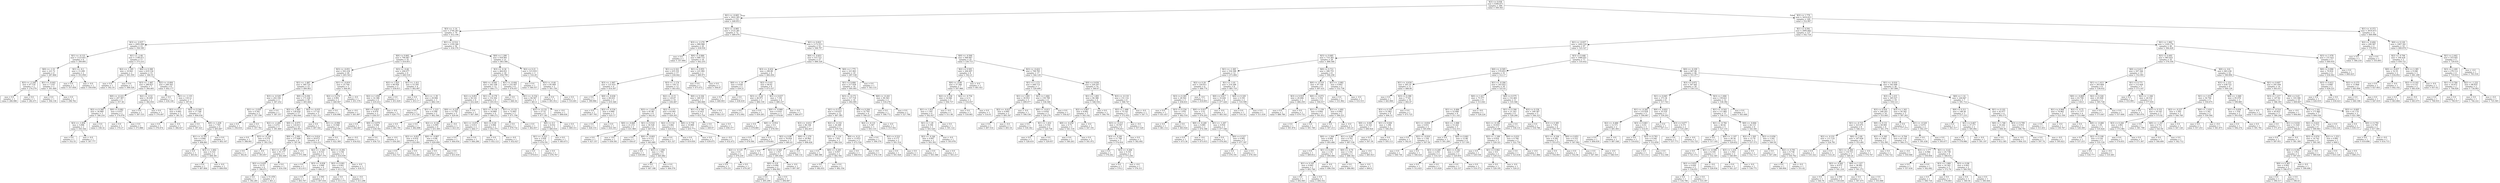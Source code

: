 digraph Tree {
node [shape=box] ;
0 [label="X[3] <= 0.038\nmse = 6380.671\nsamples = 300\nvalue = 500.563"] ;
1 [label="X[1] <= -0.065\nmse = 3922.305\nsamples = 151\nvalue = 448.853"] ;
0 -> 1 [labeldistance=2.5, labelangle=45, headlabel="True"] ;
2 [label="X[3] <= -1.14\nmse = 2744.383\nsamples = 79\nvalue = 412.194"] ;
1 -> 2 ;
3 [label="X[3] <= -2.037\nmse = 2002.098\nsamples = 23\nvalue = 358.189"] ;
2 -> 3 ;
4 [label="X[1] <= -0.133\nmse = 1123.651\nsamples = 6\nvalue = 309.895"] ;
3 -> 4 ;
5 [label="X[0] <= -1.53\nmse = 221.72\nsamples = 4\nvalue = 287.864"] ;
4 -> 5 ;
6 [label="X[3] <= -2.244\nmse = 67.116\nsamples = 2\nvalue = 274.279"] ;
5 -> 6 ;
7 [label="mse = 0.0\nsamples = 1\nvalue = 266.086"] ;
6 -> 7 ;
8 [label="mse = 0.0\nsamples = 1\nvalue = 282.471"] ;
6 -> 8 ;
9 [label="X[1] <= -0.642\nmse = 7.219\nsamples = 2\nvalue = 301.449"] ;
5 -> 9 ;
10 [label="mse = 0.0\nsamples = 1\nvalue = 304.136"] ;
9 -> 10 ;
11 [label="mse = 0.0\nsamples = 1\nvalue = 298.762"] ;
9 -> 11 ;
12 [label="X[1] <= -0.1\nmse = 15.209\nsamples = 2\nvalue = 353.958"] ;
4 -> 12 ;
13 [label="mse = 0.0\nsamples = 1\nvalue = 357.858"] ;
12 -> 13 ;
14 [label="mse = -0.0\nsamples = 1\nvalue = 350.058"] ;
12 -> 14 ;
15 [label="X[1] <= -2.49\nmse = 1198.471\nsamples = 17\nvalue = 375.233"] ;
3 -> 15 ;
16 [label="X[2] <= -1.395\nmse = 10.043\nsamples = 2\nvalue = 305.359"] ;
15 -> 16 ;
17 [label="mse = 0.0\nsamples = 1\nvalue = 302.19"] ;
16 -> 17 ;
18 [label="mse = 0.0\nsamples = 1\nvalue = 308.528"] ;
16 -> 18 ;
19 [label="X[0] <= 0.308\nmse = 619.134\nsamples = 15\nvalue = 384.55"] ;
15 -> 19 ;
20 [label="X[3] <= -1.487\nmse = 280.837\nsamples = 7\nvalue = 364.405"] ;
19 -> 20 ;
21 [label="X[0] <= -0.223\nmse = 207.307\nsamples = 5\nvalue = 357.36"] ;
20 -> 21 ;
22 [label="X[2] <= 0.368\nmse = 34.969\nsamples = 3\nvalue = 346.216"] ;
21 -> 22 ;
23 [label="X[3] <= -1.856\nmse = 5.696\nsamples = 2\nvalue = 350.164"] ;
22 -> 23 ;
24 [label="mse = 0.0\nsamples = 1\nvalue = 352.55"] ;
23 -> 24 ;
25 [label="mse = -0.0\nsamples = 1\nvalue = 347.777"] ;
23 -> 25 ;
26 [label="mse = 0.0\nsamples = 1\nvalue = 338.32"] ;
22 -> 26 ;
27 [label="X[0] <= 0.082\nmse = 0.037\nsamples = 2\nvalue = 374.078"] ;
21 -> 27 ;
28 [label="mse = 0.0\nsamples = 1\nvalue = 374.27"] ;
27 -> 28 ;
29 [label="mse = 0.0\nsamples = 1\nvalue = 373.886"] ;
27 -> 29 ;
30 [label="X[2] <= -0.52\nmse = 30.459\nsamples = 2\nvalue = 382.016"] ;
20 -> 30 ;
31 [label="mse = 0.0\nsamples = 1\nvalue = 387.535"] ;
30 -> 31 ;
32 [label="mse = 0.0\nsamples = 1\nvalue = 376.497"] ;
30 -> 32 ;
33 [label="X[2] <= -0.404\nmse = 249.343\nsamples = 8\nvalue = 402.177"] ;
19 -> 33 ;
34 [label="mse = 0.0\nsamples = 1\nvalue = 434.144"] ;
33 -> 34 ;
35 [label="X[1] <= -1.135\nmse = 118.12\nsamples = 7\nvalue = 397.61"] ;
33 -> 35 ;
36 [label="X[2] <= 0.17\nmse = 9.465\nsamples = 2\nvalue = 381.55"] ;
35 -> 36 ;
37 [label="mse = 0.0\nsamples = 1\nvalue = 378.474"] ;
36 -> 37 ;
38 [label="mse = -0.0\nsamples = 1\nvalue = 384.627"] ;
36 -> 38 ;
39 [label="X[2] <= 0.244\nmse = 17.146\nsamples = 5\nvalue = 404.034"] ;
35 -> 39 ;
40 [label="mse = 0.0\nsamples = 1\nvalue = 397.421"] ;
39 -> 40 ;
41 [label="X[0] <= 1.438\nmse = 7.765\nsamples = 4\nvalue = 405.687"] ;
39 -> 41 ;
42 [label="X[1] <= -0.783\nmse = 4.846\nsamples = 3\nvalue = 406.861"] ;
41 -> 42 ;
43 [label="mse = 0.0\nsamples = 1\nvalue = 403.82"] ;
42 -> 43 ;
44 [label="X[3] <= -1.602\nmse = 0.333\nsamples = 2\nvalue = 408.381"] ;
42 -> 44 ;
45 [label="mse = 0.0\nsamples = 1\nvalue = 407.804"] ;
44 -> 45 ;
46 [label="mse = -0.0\nsamples = 1\nvalue = 408.958"] ;
44 -> 46 ;
47 [label="mse = 0.0\nsamples = 1\nvalue = 402.167"] ;
41 -> 47 ;
48 [label="X[1] <= -0.514\nmse = 1359.346\nsamples = 56\nvalue = 434.376"] ;
2 -> 48 ;
49 [label="X[0] <= 0.665\nmse = 794.967\nsamples = 35\nvalue = 416.851"] ;
48 -> 49 ;
50 [label="X[3] <= -0.051\nmse = 502.234\nsamples = 26\nvalue = 405.543"] ;
49 -> 50 ;
51 [label="X[1] <= -1.887\nmse = 340.725\nsamples = 23\nvalue = 400.463"] ;
50 -> 51 ;
52 [label="X[3] <= -0.529\nmse = 202.336\nsamples = 3\nvalue = 367.252"] ;
51 -> 52 ;
53 [label="X[1] <= -2.039\nmse = 0.341\nsamples = 2\nvalue = 357.199"] ;
52 -> 53 ;
54 [label="mse = 0.0\nsamples = 1\nvalue = 356.616"] ;
53 -> 54 ;
55 [label="mse = 0.0\nsamples = 1\nvalue = 357.783"] ;
53 -> 55 ;
56 [label="mse = 0.0\nsamples = 1\nvalue = 387.357"] ;
52 -> 56 ;
57 [label="X[0] <= 0.256\nmse = 171.226\nsamples = 20\nvalue = 405.444"] ;
51 -> 57 ;
58 [label="X[2] <= -1.865\nmse = 128.454\nsamples = 17\nvalue = 402.644"] ;
57 -> 58 ;
59 [label="X[2] <= -2.269\nmse = 4.472\nsamples = 3\nvalue = 391.869"] ;
58 -> 59 ;
60 [label="mse = 0.0\nsamples = 1\nvalue = 388.941"] ;
59 -> 60 ;
61 [label="X[3] <= -0.338\nmse = 0.274\nsamples = 2\nvalue = 393.334"] ;
59 -> 61 ;
62 [label="mse = 0.0\nsamples = 1\nvalue = 392.81"] ;
61 -> 62 ;
63 [label="mse = -0.0\nsamples = 1\nvalue = 393.857"] ;
61 -> 63 ;
64 [label="X[0] <= -0.975\nmse = 124.813\nsamples = 14\nvalue = 404.953"] ;
58 -> 64 ;
65 [label="X[0] <= -1.091\nmse = 177.608\nsamples = 6\nvalue = 397.94"] ;
64 -> 65 ;
66 [label="X[1] <= -0.709\nmse = 91.177\nsamples = 5\nvalue = 402.449"] ;
65 -> 66 ;
67 [label="X[2] <= 0.429\nmse = 53.51\nsamples = 4\nvalue = 398.971"] ;
66 -> 67 ;
68 [label="mse = 0.0\nsamples = 1\nvalue = 392.285"] ;
67 -> 68 ;
69 [label="mse = 51.478\nsamples = 3\nvalue = 401.2"] ;
67 -> 69 ;
70 [label="mse = 0.0\nsamples = 1\nvalue = 416.358"] ;
66 -> 70 ;
71 [label="mse = -0.0\nsamples = 1\nvalue = 375.398"] ;
65 -> 71 ;
72 [label="X[2] <= 0.614\nmse = 20.672\nsamples = 8\nvalue = 410.212"] ;
64 -> 72 ;
73 [label="X[2] <= -1.343\nmse = 8.533\nsamples = 5\nvalue = 407.376"] ;
72 -> 73 ;
74 [label="mse = 0.0\nsamples = 1\nvalue = 412.013"] ;
73 -> 74 ;
75 [label="X[3] <= -0.838\nmse = 3.948\nsamples = 4\nvalue = 406.217"] ;
73 -> 75 ;
76 [label="mse = 0.0\nsamples = 1\nvalue = 403.767"] ;
75 -> 76 ;
77 [label="mse = 2.595\nsamples = 3\nvalue = 407.034"] ;
75 -> 77 ;
78 [label="X[3] <= -0.292\nmse = 5.156\nsamples = 3\nvalue = 414.939"] ;
72 -> 78 ;
79 [label="X[2] <= 0.901\nmse = 0.001\nsamples = 2\nvalue = 413.334"] ;
78 -> 79 ;
80 [label="mse = 0.0\nsamples = 1\nvalue = 413.372"] ;
79 -> 80 ;
81 [label="mse = -0.0\nsamples = 1\nvalue = 413.296"] ;
79 -> 81 ;
82 [label="mse = -0.0\nsamples = 1\nvalue = 418.15"] ;
78 -> 82 ;
83 [label="X[2] <= -0.035\nmse = 117.42\nsamples = 3\nvalue = 421.311"] ;
57 -> 83 ;
84 [label="mse = 0.0\nsamples = 1\nvalue = 407.542"] ;
83 -> 84 ;
85 [label="X[1] <= -0.996\nmse = 33.948\nsamples = 2\nvalue = 428.195"] ;
83 -> 85 ;
86 [label="mse = 0.0\nsamples = 1\nvalue = 422.369"] ;
85 -> 86 ;
87 [label="mse = -0.0\nsamples = 1\nvalue = 434.022"] ;
85 -> 87 ;
88 [label="X[1] <= -0.919\nmse = 25.704\nsamples = 3\nvalue = 444.49"] ;
50 -> 88 ;
89 [label="X[2] <= 0.274\nmse = 0.901\nsamples = 2\nvalue = 440.947"] ;
88 -> 89 ;
90 [label="mse = 0.0\nsamples = 1\nvalue = 439.998"] ;
89 -> 90 ;
91 [label="mse = -0.0\nsamples = 1\nvalue = 441.897"] ;
89 -> 91 ;
92 [label="mse = -0.0\nsamples = 1\nvalue = 451.576"] ;
88 -> 92 ;
93 [label="X[3] <= -0.44\nmse = 204.077\nsamples = 9\nvalue = 449.518"] ;
49 -> 93 ;
94 [label="X[2] <= 1.625\nmse = 66.956\nsamples = 5\nvalue = 438.815"] ;
93 -> 94 ;
95 [label="X[2] <= 1.058\nmse = 32.386\nsamples = 4\nvalue = 435.612"] ;
94 -> 95 ;
96 [label="X[0] <= 0.855\nmse = 8.479\nsamples = 3\nvalue = 438.557"] ;
95 -> 96 ;
97 [label="mse = 0.0\nsamples = 1\nvalue = 442.667"] ;
96 -> 97 ;
98 [label="X[0] <= 0.879\nmse = 0.048\nsamples = 2\nvalue = 436.502"] ;
96 -> 98 ;
99 [label="mse = 0.0\nsamples = 1\nvalue = 436.721"] ;
98 -> 99 ;
100 [label="mse = -0.0\nsamples = 1\nvalue = 436.283"] ;
98 -> 100 ;
101 [label="mse = -0.0\nsamples = 1\nvalue = 426.775"] ;
95 -> 101 ;
102 [label="mse = 0.0\nsamples = 1\nvalue = 451.629"] ;
94 -> 102 ;
103 [label="X[1] <= -1.411\nmse = 53.295\nsamples = 4\nvalue = 462.897"] ;
93 -> 103 ;
104 [label="mse = 0.0\nsamples = 1\nvalue = 453.17"] ;
103 -> 104 ;
105 [label="X[1] <= -1.39\nmse = 29.006\nsamples = 3\nvalue = 466.139"] ;
103 -> 105 ;
106 [label="mse = 0.0\nsamples = 1\nvalue = 473.729"] ;
105 -> 106 ;
107 [label="X[1] <= -1.223\nmse = 0.306\nsamples = 2\nvalue = 462.344"] ;
105 -> 107 ;
108 [label="mse = 0.0\nsamples = 1\nvalue = 461.791"] ;
107 -> 108 ;
109 [label="mse = 0.0\nsamples = 1\nvalue = 462.898"] ;
107 -> 109 ;
110 [label="X[0] <= 1.299\nmse = 934.991\nsamples = 21\nvalue = 463.584"] ;
48 -> 110 ;
111 [label="X[3] <= -0.34\nmse = 464.831\nsamples = 18\nvalue = 454.799"] ;
110 -> 111 ;
112 [label="X[0] <= -0.045\nmse = 242.108\nsamples = 12\nvalue = 444.171"] ;
111 -> 112 ;
113 [label="X[2] <= 0.853\nmse = 56.141\nsamples = 6\nvalue = 432.428"] ;
112 -> 113 ;
114 [label="X[0] <= -0.228\nmse = 13.792\nsamples = 5\nvalue = 429.44"] ;
113 -> 114 ;
115 [label="X[2] <= -0.342\nmse = 4.995\nsamples = 4\nvalue = 431.005"] ;
114 -> 115 ;
116 [label="X[2] <= -0.821\nmse = 0.014\nsamples = 2\nvalue = 432.601"] ;
115 -> 116 ;
117 [label="mse = 0.0\nsamples = 1\nvalue = 432.721"] ;
116 -> 117 ;
118 [label="mse = 0.0\nsamples = 1\nvalue = 432.481"] ;
116 -> 118 ;
119 [label="X[0] <= -0.807\nmse = 4.88\nsamples = 2\nvalue = 429.409"] ;
115 -> 119 ;
120 [label="mse = 0.0\nsamples = 1\nvalue = 427.199"] ;
119 -> 120 ;
121 [label="mse = 0.0\nsamples = 1\nvalue = 431.618"] ;
119 -> 121 ;
122 [label="mse = -0.0\nsamples = 1\nvalue = 423.18"] ;
114 -> 122 ;
123 [label="mse = 0.0\nsamples = 1\nvalue = 447.369"] ;
113 -> 123 ;
124 [label="X[1] <= -0.178\nmse = 152.302\nsamples = 6\nvalue = 455.913"] ;
112 -> 124 ;
125 [label="X[2] <= -0.134\nmse = 16.869\nsamples = 4\nvalue = 448.272"] ;
124 -> 125 ;
126 [label="X[1] <= -0.474\nmse = 0.013\nsamples = 2\nvalue = 444.17"] ;
125 -> 126 ;
127 [label="mse = 0.0\nsamples = 1\nvalue = 444.054"] ;
126 -> 127 ;
128 [label="mse = 0.0\nsamples = 1\nvalue = 444.286"] ;
126 -> 128 ;
129 [label="X[2] <= 0.26\nmse = 0.064\nsamples = 2\nvalue = 452.375"] ;
125 -> 129 ;
130 [label="mse = 0.0\nsamples = 1\nvalue = 452.123"] ;
129 -> 130 ;
131 [label="mse = -0.0\nsamples = 1\nvalue = 452.627"] ;
129 -> 131 ;
132 [label="X[1] <= -0.132\nmse = 72.893\nsamples = 2\nvalue = 471.194"] ;
124 -> 132 ;
133 [label="mse = 0.0\nsamples = 1\nvalue = 479.732"] ;
132 -> 133 ;
134 [label="mse = 0.0\nsamples = 1\nvalue = 462.657"] ;
132 -> 134 ;
135 [label="X[1] <= -0.444\nmse = 232.447\nsamples = 6\nvalue = 476.057"] ;
111 -> 135 ;
136 [label="mse = 0.0\nsamples = 1\nvalue = 448.34"] ;
135 -> 136 ;
137 [label="X[1] <= -0.154\nmse = 94.567\nsamples = 5\nvalue = 481.6"] ;
135 -> 137 ;
138 [label="X[3] <= -0.132\nmse = 27.52\nsamples = 4\nvalue = 477.341"] ;
137 -> 138 ;
139 [label="X[0] <= 0.5\nmse = 8.032\nsamples = 3\nvalue = 480.018"] ;
138 -> 139 ;
140 [label="X[1] <= -0.323\nmse = 2.028\nsamples = 2\nvalue = 478.191"] ;
139 -> 140 ;
141 [label="mse = 0.0\nsamples = 1\nvalue = 479.615"] ;
140 -> 141 ;
142 [label="mse = 0.0\nsamples = 1\nvalue = 476.767"] ;
140 -> 142 ;
143 [label="mse = 0.0\nsamples = 1\nvalue = 483.673"] ;
139 -> 143 ;
144 [label="mse = 0.0\nsamples = 1\nvalue = 469.311"] ;
138 -> 144 ;
145 [label="mse = -0.0\nsamples = 1\nvalue = 498.636"] ;
137 -> 145 ;
146 [label="X[2] <= 0.21\nmse = 515.019\nsamples = 3\nvalue = 516.29"] ;
110 -> 146 ;
147 [label="mse = 0.0\nsamples = 1\nvalue = 546.557"] ;
146 -> 147 ;
148 [label="X[3] <= -0.44\nmse = 85.469\nsamples = 2\nvalue = 501.156"] ;
146 -> 148 ;
149 [label="mse = 0.0\nsamples = 1\nvalue = 491.912"] ;
148 -> 149 ;
150 [label="mse = 0.0\nsamples = 1\nvalue = 510.401"] ;
148 -> 150 ;
151 [label="X[3] <= -0.985\nmse = 2122.381\nsamples = 72\nvalue = 489.076"] ;
1 -> 151 ;
152 [label="X[3] <= -2.276\nmse = 984.988\nsamples = 20\nvalue = 438.036"] ;
151 -> 152 ;
153 [label="mse = 0.0\nsamples = 1\nvalue = 357.864"] ;
152 -> 153 ;
154 [label="X[0] <= 0.966\nmse = 680.733\nsamples = 19\nvalue = 442.255"] ;
152 -> 154 ;
155 [label="X[1] <= 0.322\nmse = 435.331\nsamples = 17\nvalue = 436.642"] ;
154 -> 155 ;
156 [label="X[3] <= -1.807\nmse = 121.633\nsamples = 4\nvalue = 414.507"] ;
155 -> 156 ;
157 [label="mse = 0.0\nsamples = 1\nvalue = 399.984"] ;
156 -> 157 ;
158 [label="X[0] <= -0.636\nmse = 68.433\nsamples = 3\nvalue = 419.348"] ;
156 -> 158 ;
159 [label="mse = 0.0\nsamples = 1\nvalue = 407.705"] ;
158 -> 159 ;
160 [label="X[2] <= -0.534\nmse = 0.969\nsamples = 2\nvalue = 425.17"] ;
158 -> 160 ;
161 [label="mse = 0.0\nsamples = 1\nvalue = 426.155"] ;
160 -> 161 ;
162 [label="mse = 0.0\nsamples = 1\nvalue = 424.185"] ;
160 -> 162 ;
163 [label="X[3] <= -1.174\nmse = 334.72\nsamples = 13\nvalue = 443.452"] ;
155 -> 163 ;
164 [label="X[2] <= -0.15\nmse = 120.07\nsamples = 10\nvalue = 436.487"] ;
163 -> 164 ;
165 [label="X[3] <= -1.632\nmse = 81.86\nsamples = 6\nvalue = 442.01"] ;
164 -> 165 ;
166 [label="X[0] <= -0.849\nmse = 21.272\nsamples = 2\nvalue = 431.969"] ;
165 -> 166 ;
167 [label="mse = 0.0\nsamples = 1\nvalue = 427.357"] ;
166 -> 167 ;
168 [label="mse = -0.0\nsamples = 1\nvalue = 436.581"] ;
166 -> 168 ;
169 [label="X[1] <= 0.514\nmse = 36.528\nsamples = 4\nvalue = 447.031"] ;
165 -> 169 ;
170 [label="mse = 0.0\nsamples = 1\nvalue = 456.47"] ;
169 -> 170 ;
171 [label="X[0] <= -0.603\nmse = 9.112\nsamples = 3\nvalue = 443.885"] ;
169 -> 171 ;
172 [label="mse = 0.0\nsamples = 1\nvalue = 439.891"] ;
171 -> 172 ;
173 [label="X[3] <= -1.456\nmse = 1.705\nsamples = 2\nvalue = 445.882"] ;
171 -> 173 ;
174 [label="mse = 0.0\nsamples = 1\nvalue = 447.188"] ;
173 -> 174 ;
175 [label="mse = 0.0\nsamples = 1\nvalue = 444.576"] ;
173 -> 175 ;
176 [label="X[2] <= 0.51\nmse = 63.001\nsamples = 4\nvalue = 428.203"] ;
164 -> 176 ;
177 [label="X[2] <= 0.132\nmse = 0.482\nsamples = 2\nvalue = 420.633"] ;
176 -> 177 ;
178 [label="mse = 0.0\nsamples = 1\nvalue = 421.327"] ;
177 -> 178 ;
179 [label="mse = 0.0\nsamples = 1\nvalue = 419.939"] ;
177 -> 179 ;
180 [label="X[0] <= 0.736\nmse = 10.899\nsamples = 2\nvalue = 435.773"] ;
176 -> 180 ;
181 [label="mse = 0.0\nsamples = 1\nvalue = 439.075"] ;
180 -> 181 ;
182 [label="mse = -0.0\nsamples = 1\nvalue = 432.472"] ;
180 -> 182 ;
183 [label="X[0] <= 0.104\nmse = 349.551\nsamples = 3\nvalue = 466.668"] ;
163 -> 183 ;
184 [label="X[1] <= 0.744\nmse = 21.653\nsamples = 2\nvalue = 453.724"] ;
183 -> 184 ;
185 [label="mse = 0.0\nsamples = 1\nvalue = 449.07"] ;
184 -> 185 ;
186 [label="mse = 0.0\nsamples = 1\nvalue = 458.377"] ;
184 -> 186 ;
187 [label="mse = 0.0\nsamples = 1\nvalue = 492.557"] ;
183 -> 187 ;
188 [label="X[1] <= 0.955\nmse = 221.992\nsamples = 2\nvalue = 489.971"] ;
154 -> 188 ;
189 [label="mse = 0.0\nsamples = 1\nvalue = 475.072"] ;
188 -> 189 ;
190 [label="mse = 0.0\nsamples = 1\nvalue = 504.87"] ;
188 -> 190 ;
191 [label="X[1] <= 0.822\nmse = 1172.513\nsamples = 52\nvalue = 508.707"] ;
151 -> 191 ;
192 [label="X[0] <= -0.853\nmse = 515.723\nsamples = 27\nvalue = 488.328"] ;
191 -> 192 ;
193 [label="X[3] <= -0.432\nmse = 296.06\nsamples = 8\nvalue = 466.456"] ;
192 -> 193 ;
194 [label="X[0] <= -1.16\nmse = 0.628\nsamples = 2\nvalue = 439.21"] ;
193 -> 194 ;
195 [label="mse = 0.0\nsamples = 1\nvalue = 440.003"] ;
194 -> 195 ;
196 [label="mse = 0.0\nsamples = 1\nvalue = 438.418"] ;
194 -> 196 ;
197 [label="X[2] <= 0.43\nmse = 64.62\nsamples = 6\nvalue = 475.537"] ;
193 -> 197 ;
198 [label="X[3] <= -0.24\nmse = 46.971\nsamples = 2\nvalue = 466.139"] ;
197 -> 198 ;
199 [label="mse = 0.0\nsamples = 1\nvalue = 472.992"] ;
198 -> 199 ;
200 [label="mse = 0.0\nsamples = 1\nvalue = 459.285"] ;
198 -> 200 ;
201 [label="X[1] <= 0.637\nmse = 7.191\nsamples = 4\nvalue = 480.237"] ;
197 -> 201 ;
202 [label="X[0] <= -0.968\nmse = 0.019\nsamples = 3\nvalue = 478.69"] ;
201 -> 202 ;
203 [label="mse = 0.0\nsamples = 1\nvalue = 478.885"] ;
202 -> 203 ;
204 [label="X[0] <= -0.914\nmse = 0.0\nsamples = 2\nvalue = 478.593"] ;
202 -> 204 ;
205 [label="mse = 0.0\nsamples = 1\nvalue = 478.584"] ;
204 -> 205 ;
206 [label="mse = 0.0\nsamples = 1\nvalue = 478.601"] ;
204 -> 206 ;
207 [label="mse = -0.0\nsamples = 1\nvalue = 484.877"] ;
201 -> 207 ;
208 [label="X[0] <= 1.775\nmse = 321.963\nsamples = 19\nvalue = 497.538"] ;
192 -> 208 ;
209 [label="X[1] <= 0.684\nmse = 217.939\nsamples = 18\nvalue = 495.005"] ;
208 -> 209 ;
210 [label="X[3] <= -0.172\nmse = 157.718\nsamples = 16\nvalue = 492.095"] ;
209 -> 210 ;
211 [label="X[1] <= 0.313\nmse = 110.637\nsamples = 12\nvalue = 487.385"] ;
210 -> 211 ;
212 [label="X[3] <= -0.612\nmse = 86.194\nsamples = 7\nvalue = 492.857"] ;
211 -> 212 ;
213 [label="X[2] <= 0.99\nmse = 76.654\nsamples = 3\nvalue = 485.43"] ;
212 -> 213 ;
214 [label="X[2] <= -0.125\nmse = 0.0\nsamples = 2\nvalue = 479.239"] ;
213 -> 214 ;
215 [label="mse = 0.0\nsamples = 1\nvalue = 479.231"] ;
214 -> 215 ;
216 [label="mse = 0.0\nsamples = 1\nvalue = 479.247"] ;
214 -> 216 ;
217 [label="mse = -0.0\nsamples = 1\nvalue = 497.812"] ;
213 -> 217 ;
218 [label="X[0] <= 1.279\nmse = 20.962\nsamples = 4\nvalue = 498.426"] ;
212 -> 218 ;
219 [label="X[3] <= -0.502\nmse = 1.557\nsamples = 3\nvalue = 495.858"] ;
218 -> 219 ;
220 [label="X[0] <= 0.8\nmse = 0.094\nsamples = 2\nvalue = 494.993"] ;
219 -> 220 ;
221 [label="mse = 0.0\nsamples = 1\nvalue = 495.299"] ;
220 -> 221 ;
222 [label="mse = 0.0\nsamples = 1\nvalue = 494.687"] ;
220 -> 222 ;
223 [label="mse = -0.0\nsamples = 1\nvalue = 497.587"] ;
219 -> 223 ;
224 [label="mse = -0.0\nsamples = 1\nvalue = 506.132"] ;
218 -> 224 ;
225 [label="X[2] <= -0.332\nmse = 44.268\nsamples = 5\nvalue = 479.725"] ;
211 -> 225 ;
226 [label="X[2] <= -1.116\nmse = 7.501\nsamples = 3\nvalue = 484.524"] ;
225 -> 226 ;
227 [label="mse = 0.0\nsamples = 1\nvalue = 488.388"] ;
226 -> 227 ;
228 [label="X[0] <= -0.293\nmse = 0.057\nsamples = 2\nvalue = 482.592"] ;
226 -> 228 ;
229 [label="mse = 0.0\nsamples = 1\nvalue = 482.831"] ;
228 -> 229 ;
230 [label="mse = 0.0\nsamples = 1\nvalue = 482.354"] ;
228 -> 230 ;
231 [label="X[0] <= -0.21\nmse = 13.053\nsamples = 2\nvalue = 472.526"] ;
225 -> 231 ;
232 [label="mse = 0.0\nsamples = 1\nvalue = 468.914"] ;
231 -> 232 ;
233 [label="mse = -0.0\nsamples = 1\nvalue = 476.139"] ;
231 -> 233 ;
234 [label="X[0] <= 0.204\nmse = 32.705\nsamples = 4\nvalue = 506.227"] ;
210 -> 234 ;
235 [label="X[2] <= -0.131\nmse = 5.367\nsamples = 3\nvalue = 503.135"] ;
234 -> 235 ;
236 [label="mse = 0.0\nsamples = 1\nvalue = 506.376"] ;
235 -> 236 ;
237 [label="X[2] <= 0.522\nmse = 0.171\nsamples = 2\nvalue = 501.514"] ;
235 -> 237 ;
238 [label="mse = 0.0\nsamples = 1\nvalue = 501.928"] ;
237 -> 238 ;
239 [label="mse = 0.0\nsamples = 1\nvalue = 501.1"] ;
237 -> 239 ;
240 [label="mse = -0.0\nsamples = 1\nvalue = 515.502"] ;
234 -> 240 ;
241 [label="X[0] <= -0.243\nmse = 90.363\nsamples = 2\nvalue = 518.278"] ;
209 -> 241 ;
242 [label="mse = 0.0\nsamples = 1\nvalue = 508.772"] ;
241 -> 242 ;
243 [label="mse = 0.0\nsamples = 1\nvalue = 527.784"] ;
241 -> 243 ;
244 [label="mse = 0.0\nsamples = 1\nvalue = 543.133"] ;
208 -> 244 ;
245 [label="X[0] <= -0.569\nmse = 948.967\nsamples = 25\nvalue = 530.715"] ;
191 -> 245 ;
246 [label="X[2] <= 0.505\nmse = 264.497\nsamples = 8\nvalue = 502.21"] ;
245 -> 246 ;
247 [label="X[0] <= -0.68\nmse = 37.266\nsamples = 7\nvalue = 507.966"] ;
246 -> 247 ;
248 [label="X[2] <= 0.334\nmse = 14.046\nsamples = 5\nvalue = 504.737"] ;
247 -> 248 ;
249 [label="X[1] <= 1.831\nmse = 1.165\nsamples = 4\nvalue = 502.927"] ;
248 -> 249 ;
250 [label="X[1] <= 1.28\nmse = 0.106\nsamples = 3\nvalue = 503.528"] ;
249 -> 250 ;
251 [label="X[2] <= -0.344\nmse = 0.007\nsamples = 2\nvalue = 503.303"] ;
250 -> 251 ;
252 [label="mse = 0.0\nsamples = 1\nvalue = 503.388"] ;
251 -> 252 ;
253 [label="mse = 0.0\nsamples = 1\nvalue = 503.217"] ;
251 -> 253 ;
254 [label="mse = -0.0\nsamples = 1\nvalue = 503.978"] ;
250 -> 254 ;
255 [label="mse = 0.0\nsamples = 1\nvalue = 501.122"] ;
249 -> 255 ;
256 [label="mse = -0.0\nsamples = 1\nvalue = 511.98"] ;
248 -> 256 ;
257 [label="X[2] <= -0.754\nmse = 4.11\nsamples = 2\nvalue = 516.037"] ;
247 -> 257 ;
258 [label="mse = 0.0\nsamples = 1\nvalue = 518.065"] ;
257 -> 258 ;
259 [label="mse = 0.0\nsamples = 1\nvalue = 514.01"] ;
257 -> 259 ;
260 [label="mse = -0.0\nsamples = 1\nvalue = 461.921"] ;
246 -> 260 ;
261 [label="X[3] <= -0.422\nmse = 708.763\nsamples = 17\nvalue = 544.129"] ;
245 -> 261 ;
262 [label="X[1] <= 1.173\nmse = 448.772\nsamples = 7\nvalue = 520.499"] ;
261 -> 262 ;
263 [label="X[1] <= 1.091\nmse = 30.953\nsamples = 3\nvalue = 499.077"] ;
262 -> 263 ;
264 [label="X[2] <= -0.615\nmse = 4.695\nsamples = 2\nvalue = 495.347"] ;
263 -> 264 ;
265 [label="mse = 0.0\nsamples = 1\nvalue = 497.514"] ;
264 -> 265 ;
266 [label="mse = -0.0\nsamples = 1\nvalue = 493.18"] ;
264 -> 266 ;
267 [label="mse = -0.0\nsamples = 1\nvalue = 506.536"] ;
263 -> 267 ;
268 [label="X[1] <= 1.664\nmse = 159.789\nsamples = 4\nvalue = 536.566"] ;
262 -> 268 ;
269 [label="X[0] <= -0.013\nmse = 0.654\nsamples = 3\nvalue = 529.279"] ;
268 -> 269 ;
270 [label="mse = 0.0\nsamples = 1\nvalue = 530.362"] ;
269 -> 270 ;
271 [label="X[1] <= 1.432\nmse = 0.102\nsamples = 2\nvalue = 528.738"] ;
269 -> 271 ;
272 [label="mse = 0.0\nsamples = 1\nvalue = 528.419"] ;
271 -> 272 ;
273 [label="mse = 0.0\nsamples = 1\nvalue = 529.057"] ;
271 -> 273 ;
274 [label="mse = 0.0\nsamples = 1\nvalue = 558.427"] ;
268 -> 274 ;
275 [label="X[0] <= 0.639\nmse = 226.297\nsamples = 10\nvalue = 560.67"] ;
261 -> 275 ;
276 [label="X[1] <= 1.493\nmse = 94.388\nsamples = 4\nvalue = 548.554"] ;
275 -> 276 ;
277 [label="X[2] <= 0.807\nmse = 8.682\nsamples = 3\nvalue = 543.142"] ;
276 -> 277 ;
278 [label="X[0] <= -0.256\nmse = 0.73\nsamples = 2\nvalue = 541.118"] ;
277 -> 278 ;
279 [label="mse = 0.0\nsamples = 1\nvalue = 540.263"] ;
278 -> 279 ;
280 [label="mse = 0.0\nsamples = 1\nvalue = 541.972"] ;
278 -> 280 ;
281 [label="mse = -0.0\nsamples = 1\nvalue = 547.191"] ;
277 -> 281 ;
282 [label="mse = 0.0\nsamples = 1\nvalue = 564.791"] ;
276 -> 282 ;
283 [label="X[3] <= -0.119\nmse = 151.132\nsamples = 6\nvalue = 568.747"] ;
275 -> 283 ;
284 [label="X[2] <= 1.488\nmse = 75.141\nsamples = 5\nvalue = 572.955"] ;
283 -> 284 ;
285 [label="X[3] <= -0.215\nmse = 19.567\nsamples = 4\nvalue = 576.811"] ;
284 -> 285 ;
286 [label="X[3] <= -0.281\nmse = 11.748\nsamples = 3\nvalue = 574.918"] ;
285 -> 286 ;
287 [label="mse = 0.0\nsamples = 1\nvalue = 578.242"] ;
286 -> 287 ;
288 [label="X[3] <= -0.264\nmse = 9.335\nsamples = 2\nvalue = 573.256"] ;
286 -> 288 ;
289 [label="mse = 0.0\nsamples = 1\nvalue = 570.2"] ;
288 -> 289 ;
290 [label="mse = -0.0\nsamples = 1\nvalue = 576.311"] ;
288 -> 290 ;
291 [label="mse = 0.0\nsamples = 1\nvalue = 582.492"] ;
285 -> 291 ;
292 [label="mse = -0.0\nsamples = 1\nvalue = 557.529"] ;
284 -> 292 ;
293 [label="mse = -0.0\nsamples = 1\nvalue = 547.71"] ;
283 -> 293 ;
294 [label="X[3] <= 1.779\nmse = 3416.015\nsamples = 149\nvalue = 552.967"] ;
0 -> 294 [labeldistance=2.5, labelangle=-45, headlabel="False"] ;
295 [label="X[1] <= 0.591\nmse = 2095.682\nsamples = 137\nvalue = 542.724"] ;
294 -> 295 ;
296 [label="X[1] <= -0.937\nmse = 1402.518\nsamples = 97\nvalue = 525.527"] ;
295 -> 296 ;
297 [label="X[3] <= 0.685\nmse = 714.383\nsamples = 20\nvalue = 486.546"] ;
296 -> 297 ;
298 [label="X[1] <= -1.365\nmse = 554.398\nsamples = 12\nvalue = 473.404"] ;
297 -> 298 ;
299 [label="X[2] <= 0.29\nmse = 324.811\nsamples = 4\nvalue = 448.774"] ;
298 -> 299 ;
300 [label="X[3] <= 0.305\nmse = 28.502\nsamples = 3\nvalue = 458.831"] ;
299 -> 300 ;
301 [label="mse = 0.0\nsamples = 1\nvalue = 451.457"] ;
300 -> 301 ;
302 [label="X[3] <= 0.334\nmse = 1.976\nsamples = 2\nvalue = 462.518"] ;
300 -> 302 ;
303 [label="mse = 0.0\nsamples = 1\nvalue = 461.112"] ;
302 -> 303 ;
304 [label="mse = 0.0\nsamples = 1\nvalue = 463.924"] ;
302 -> 304 ;
305 [label="mse = -0.0\nsamples = 1\nvalue = 418.603"] ;
299 -> 305 ;
306 [label="X[1] <= -1.01\nmse = 214.206\nsamples = 8\nvalue = 485.719"] ;
298 -> 306 ;
307 [label="X[0] <= 0.617\nmse = 10.426\nsamples = 6\nvalue = 477.426"] ;
306 -> 307 ;
308 [label="X[0] <= 0.017\nmse = 3.53\nsamples = 5\nvalue = 476.203"] ;
307 -> 308 ;
309 [label="X[0] <= -0.249\nmse = 0.685\nsamples = 2\nvalue = 474.188"] ;
308 -> 309 ;
310 [label="mse = 0.0\nsamples = 1\nvalue = 473.36"] ;
309 -> 310 ;
311 [label="mse = -0.0\nsamples = 1\nvalue = 475.015"] ;
309 -> 311 ;
312 [label="X[1] <= -1.267\nmse = 0.918\nsamples = 3\nvalue = 477.546"] ;
308 -> 312 ;
313 [label="mse = 0.0\nsamples = 1\nvalue = 478.262"] ;
312 -> 313 ;
314 [label="X[0] <= 0.527\nmse = 0.992\nsamples = 2\nvalue = 477.187"] ;
312 -> 314 ;
315 [label="mse = 0.0\nsamples = 1\nvalue = 476.191"] ;
314 -> 315 ;
316 [label="mse = 0.0\nsamples = 1\nvalue = 478.183"] ;
314 -> 316 ;
317 [label="mse = -0.0\nsamples = 1\nvalue = 483.543"] ;
307 -> 317 ;
318 [label="X[0] <= 0.329\nmse = 0.193\nsamples = 2\nvalue = 510.599"] ;
306 -> 318 ;
319 [label="mse = 0.0\nsamples = 1\nvalue = 510.16"] ;
318 -> 319 ;
320 [label="mse = 0.0\nsamples = 1\nvalue = 511.039"] ;
318 -> 320 ;
321 [label="X[0] <= 0.712\nmse = 306.753\nsamples = 8\nvalue = 506.258"] ;
297 -> 321 ;
322 [label="X[0] <= -0.519\nmse = 97.148\nsamples = 6\nvalue = 497.431"] ;
321 -> 322 ;
323 [label="X[3] <= 0.919\nmse = 20.494\nsamples = 2\nvalue = 484.259"] ;
322 -> 323 ;
324 [label="mse = 0.0\nsamples = 1\nvalue = 488.786"] ;
323 -> 324 ;
325 [label="mse = 0.0\nsamples = 1\nvalue = 479.732"] ;
323 -> 325 ;
326 [label="X[0] <= -0.072\nmse = 5.354\nsamples = 4\nvalue = 504.017"] ;
322 -> 326 ;
327 [label="X[1] <= -1.159\nmse = 0.004\nsamples = 2\nvalue = 501.812"] ;
326 -> 327 ;
328 [label="mse = 0.0\nsamples = 1\nvalue = 501.874"] ;
327 -> 328 ;
329 [label="mse = 0.0\nsamples = 1\nvalue = 501.749"] ;
327 -> 329 ;
330 [label="X[1] <= -1.692\nmse = 0.983\nsamples = 2\nvalue = 506.221"] ;
326 -> 330 ;
331 [label="mse = 0.0\nsamples = 1\nvalue = 507.213"] ;
330 -> 331 ;
332 [label="mse = -0.0\nsamples = 1\nvalue = 505.23"] ;
330 -> 332 ;
333 [label="X[1] <= -2.082\nmse = 0.603\nsamples = 2\nvalue = 532.738"] ;
321 -> 333 ;
334 [label="mse = 0.0\nsamples = 1\nvalue = 531.962"] ;
333 -> 334 ;
335 [label="mse = -0.0\nsamples = 1\nvalue = 533.515"] ;
333 -> 335 ;
336 [label="X[3] <= 0.446\nmse = 1084.051\nsamples = 77\nvalue = 535.652"] ;
296 -> 336 ;
337 [label="X[0] <= -0.505\nmse = 570.853\nsamples = 31\nvalue = 512.17"] ;
336 -> 337 ;
338 [label="X[1] <= -0.634\nmse = 265.19\nsamples = 11\nvalue = 488.06"] ;
337 -> 338 ;
339 [label="mse = 0.0\nsamples = 1\nvalue = 443.966"] ;
338 -> 339 ;
340 [label="X[3] <= 0.396\nmse = 77.83\nsamples = 10\nvalue = 492.47"] ;
338 -> 340 ;
341 [label="X[3] <= 0.339\nmse = 51.862\nsamples = 9\nvalue = 494.33"] ;
340 -> 341 ;
342 [label="X[0] <= -0.847\nmse = 14.103\nsamples = 7\nvalue = 490.924"] ;
341 -> 342 ;
343 [label="X[0] <= -1.564\nmse = 6.084\nsamples = 4\nvalue = 493.466"] ;
342 -> 343 ;
344 [label="mse = 0.0\nsamples = 1\nvalue = 489.812"] ;
343 -> 344 ;
345 [label="X[1] <= 0.295\nmse = 2.18\nsamples = 3\nvalue = 494.684"] ;
343 -> 345 ;
346 [label="X[1] <= 0.165\nmse = 0.645\nsamples = 2\nvalue = 493.748"] ;
345 -> 346 ;
347 [label="mse = 0.0\nsamples = 1\nvalue = 492.945"] ;
346 -> 347 ;
348 [label="mse = 0.0\nsamples = 1\nvalue = 494.552"] ;
346 -> 348 ;
349 [label="mse = -0.0\nsamples = 1\nvalue = 496.554"] ;
345 -> 349 ;
350 [label="X[1] <= 0.04\nmse = 4.701\nsamples = 3\nvalue = 487.536"] ;
342 -> 350 ;
351 [label="X[0] <= -0.76\nmse = 5.101\nsamples = 2\nvalue = 488.342"] ;
350 -> 351 ;
352 [label="mse = 0.0\nsamples = 1\nvalue = 486.083"] ;
351 -> 352 ;
353 [label="mse = -0.0\nsamples = 1\nvalue = 490.6"] ;
351 -> 353 ;
354 [label="mse = -0.0\nsamples = 1\nvalue = 485.923"] ;
350 -> 354 ;
355 [label="X[1] <= 0.026\nmse = 1.296\nsamples = 2\nvalue = 506.252"] ;
341 -> 355 ;
356 [label="mse = 0.0\nsamples = 1\nvalue = 507.39"] ;
355 -> 356 ;
357 [label="mse = 0.0\nsamples = 1\nvalue = 505.113"] ;
355 -> 357 ;
358 [label="mse = 0.0\nsamples = 1\nvalue = 475.725"] ;
340 -> 358 ;
359 [label="X[1] <= -0.294\nmse = 243.452\nsamples = 20\nvalue = 525.43"] ;
337 -> 359 ;
360 [label="X[0] <= 1.417\nmse = 75.577\nsamples = 9\nvalue = 513.041"] ;
359 -> 360 ;
361 [label="X[1] <= -0.484\nmse = 52.606\nsamples = 8\nvalue = 511.143"] ;
360 -> 361 ;
362 [label="X[1] <= -0.834\nmse = 6.831\nsamples = 3\nvalue = 505.856"] ;
361 -> 362 ;
363 [label="mse = 0.0\nsamples = 1\nvalue = 502.41"] ;
362 -> 363 ;
364 [label="X[2] <= -0.018\nmse = 1.336\nsamples = 2\nvalue = 507.58"] ;
362 -> 364 ;
365 [label="mse = 0.0\nsamples = 1\nvalue = 508.736"] ;
364 -> 365 ;
366 [label="mse = 0.0\nsamples = 1\nvalue = 506.424"] ;
364 -> 366 ;
367 [label="X[2] <= -1.068\nmse = 53.243\nsamples = 5\nvalue = 514.315"] ;
361 -> 367 ;
368 [label="mse = 0.0\nsamples = 1\nvalue = 501.209"] ;
367 -> 368 ;
369 [label="X[0] <= 0.661\nmse = 12.88\nsamples = 4\nvalue = 517.591"] ;
367 -> 369 ;
370 [label="X[3] <= 0.249\nmse = 2.255\nsamples = 2\nvalue = 514.327"] ;
369 -> 370 ;
371 [label="mse = 0.0\nsamples = 1\nvalue = 512.825"] ;
370 -> 371 ;
372 [label="mse = 0.0\nsamples = 1\nvalue = 515.829"] ;
370 -> 372 ;
373 [label="X[2] <= 0.342\nmse = 2.197\nsamples = 2\nvalue = 520.855"] ;
369 -> 373 ;
374 [label="mse = 0.0\nsamples = 1\nvalue = 522.337"] ;
373 -> 374 ;
375 [label="mse = 0.0\nsamples = 1\nvalue = 519.373"] ;
373 -> 375 ;
376 [label="mse = -0.0\nsamples = 1\nvalue = 528.224"] ;
360 -> 376 ;
377 [label="X[0] <= 0.575\nmse = 152.483\nsamples = 11\nvalue = 535.566"] ;
359 -> 377 ;
378 [label="X[1] <= 0.306\nmse = 21.243\nsamples = 6\nvalue = 528.268"] ;
377 -> 378 ;
379 [label="X[2] <= -0.182\nmse = 10.655\nsamples = 5\nvalue = 526.696"] ;
378 -> 379 ;
380 [label="X[2] <= -1.189\nmse = 0.024\nsamples = 3\nvalue = 529.321"] ;
379 -> 380 ;
381 [label="mse = 0.0\nsamples = 1\nvalue = 529.538"] ;
380 -> 381 ;
382 [label="X[1] <= 0.062\nmse = 0.0\nsamples = 2\nvalue = 529.212"] ;
380 -> 382 ;
383 [label="mse = 0.0\nsamples = 1\nvalue = 529.195"] ;
382 -> 383 ;
384 [label="mse = -0.0\nsamples = 1\nvalue = 529.23"] ;
382 -> 384 ;
385 [label="X[0] <= 0.031\nmse = 0.766\nsamples = 2\nvalue = 522.759"] ;
379 -> 385 ;
386 [label="mse = 0.0\nsamples = 1\nvalue = 523.634"] ;
385 -> 386 ;
387 [label="mse = -0.0\nsamples = 1\nvalue = 521.884"] ;
385 -> 387 ;
388 [label="mse = 0.0\nsamples = 1\nvalue = 536.131"] ;
378 -> 388 ;
389 [label="X[3] <= 0.158\nmse = 169.387\nsamples = 5\nvalue = 544.323"] ;
377 -> 389 ;
390 [label="mse = 0.0\nsamples = 1\nvalue = 518.786"] ;
389 -> 390 ;
391 [label="X[3] <= 0.385\nmse = 7.952\nsamples = 4\nvalue = 550.707"] ;
389 -> 391 ;
392 [label="X[1] <= -0.164\nmse = 0.282\nsamples = 2\nvalue = 553.472"] ;
391 -> 392 ;
393 [label="mse = 0.0\nsamples = 1\nvalue = 554.003"] ;
392 -> 393 ;
394 [label="mse = 0.0\nsamples = 1\nvalue = 552.94"] ;
392 -> 394 ;
395 [label="X[0] <= 0.851\nmse = 0.333\nsamples = 2\nvalue = 547.942"] ;
391 -> 395 ;
396 [label="mse = 0.0\nsamples = 1\nvalue = 547.365"] ;
395 -> 396 ;
397 [label="mse = -0.0\nsamples = 1\nvalue = 548.519"] ;
395 -> 397 ;
398 [label="X[0] <= -0.109\nmse = 807.86\nsamples = 46\nvalue = 551.477"] ;
336 -> 398 ;
399 [label="X[3] <= 0.872\nmse = 347.441\nsamples = 20\nvalue = 530.133"] ;
398 -> 399 ;
400 [label="X[1] <= 0.045\nmse = 373.34\nsamples = 8\nvalue = 517.743"] ;
399 -> 400 ;
401 [label="X[1] <= -0.282\nmse = 133.934\nsamples = 5\nvalue = 504.867"] ;
400 -> 401 ;
402 [label="X[2] <= -0.484\nmse = 12.571\nsamples = 2\nvalue = 491.093"] ;
401 -> 402 ;
403 [label="mse = 0.0\nsamples = 1\nvalue = 494.639"] ;
402 -> 403 ;
404 [label="mse = -0.0\nsamples = 1\nvalue = 487.548"] ;
402 -> 404 ;
405 [label="X[3] <= 0.663\nmse = 4.03\nsamples = 3\nvalue = 514.05"] ;
401 -> 405 ;
406 [label="mse = 0.0\nsamples = 1\nvalue = 516.832"] ;
405 -> 406 ;
407 [label="X[3] <= 0.783\nmse = 0.244\nsamples = 2\nvalue = 512.659"] ;
405 -> 407 ;
408 [label="mse = 0.0\nsamples = 1\nvalue = 513.153"] ;
407 -> 408 ;
409 [label="mse = 0.0\nsamples = 1\nvalue = 512.166"] ;
407 -> 409 ;
410 [label="X[0] <= -0.822\nmse = 35.516\nsamples = 3\nvalue = 539.203"] ;
400 -> 410 ;
411 [label="mse = 0.0\nsamples = 1\nvalue = 547.111"] ;
410 -> 411 ;
412 [label="X[3] <= 0.677\nmse = 6.371\nsamples = 2\nvalue = 535.249"] ;
410 -> 412 ;
413 [label="mse = 0.0\nsamples = 1\nvalue = 537.773"] ;
412 -> 413 ;
414 [label="mse = -0.0\nsamples = 1\nvalue = 532.725"] ;
412 -> 414 ;
415 [label="X[3] <= 1.604\nmse = 159.621\nsamples = 12\nvalue = 538.392"] ;
399 -> 415 ;
416 [label="X[1] <= -0.543\nmse = 111.882\nsamples = 11\nvalue = 536.115"] ;
415 -> 416 ;
417 [label="X[1] <= -0.782\nmse = 46.02\nsamples = 5\nvalue = 527.155"] ;
416 -> 417 ;
418 [label="mse = 0.0\nsamples = 1\nvalue = 517.165"] ;
417 -> 418 ;
419 [label="X[0] <= -1.107\nmse = 26.34\nsamples = 4\nvalue = 529.652"] ;
417 -> 419 ;
420 [label="mse = 0.0\nsamples = 1\nvalue = 521.572"] ;
419 -> 420 ;
421 [label="X[1] <= -0.599\nmse = 6.105\nsamples = 3\nvalue = 532.345"] ;
419 -> 421 ;
422 [label="X[2] <= 0.831\nmse = 0.428\nsamples = 2\nvalue = 534.051"] ;
421 -> 422 ;
423 [label="mse = 0.0\nsamples = 1\nvalue = 534.706"] ;
422 -> 423 ;
424 [label="mse = 0.0\nsamples = 1\nvalue = 533.397"] ;
422 -> 424 ;
425 [label="mse = -0.0\nsamples = 1\nvalue = 528.934"] ;
421 -> 425 ;
426 [label="X[0] <= -0.664\nmse = 44.115\nsamples = 6\nvalue = 543.581"] ;
416 -> 426 ;
427 [label="X[2] <= 1.505\nmse = 12.79\nsamples = 3\nvalue = 537.573"] ;
426 -> 427 ;
428 [label="X[3] <= 1.216\nmse = 1.503\nsamples = 2\nvalue = 540.001"] ;
427 -> 428 ;
429 [label="mse = 0.0\nsamples = 1\nvalue = 541.227"] ;
428 -> 429 ;
430 [label="mse = -0.0\nsamples = 1\nvalue = 538.775"] ;
428 -> 430 ;
431 [label="mse = 0.0\nsamples = 1\nvalue = 532.717"] ;
427 -> 431 ;
432 [label="X[2] <= 0.056\nmse = 3.241\nsamples = 3\nvalue = 549.59"] ;
426 -> 432 ;
433 [label="mse = 0.0\nsamples = 1\nvalue = 547.244"] ;
432 -> 433 ;
434 [label="X[2] <= 0.781\nmse = 0.736\nsamples = 2\nvalue = 550.762"] ;
432 -> 434 ;
435 [label="mse = 0.0\nsamples = 1\nvalue = 549.904"] ;
434 -> 435 ;
436 [label="mse = -0.0\nsamples = 1\nvalue = 551.62"] ;
434 -> 436 ;
437 [label="mse = 0.0\nsamples = 1\nvalue = 563.446"] ;
415 -> 437 ;
438 [label="X[1] <= -0.016\nmse = 542.008\nsamples = 26\nvalue = 567.896"] ;
398 -> 438 ;
439 [label="X[3] <= 1.215\nmse = 365.527\nsamples = 19\nvalue = 559.121"] ;
438 -> 439 ;
440 [label="X[3] <= 0.916\nmse = 248.293\nsamples = 16\nvalue = 553.845"] ;
439 -> 440 ;
441 [label="X[1] <= -0.725\nmse = 323.075\nsamples = 8\nvalue = 546.313"] ;
440 -> 441 ;
442 [label="X[2] <= -0.232\nmse = 111.114\nsamples = 2\nvalue = 524.781"] ;
441 -> 442 ;
443 [label="mse = 0.0\nsamples = 1\nvalue = 535.322"] ;
442 -> 443 ;
444 [label="mse = 0.0\nsamples = 1\nvalue = 514.24"] ;
442 -> 444 ;
445 [label="X[0] <= 2.09\nmse = 187.658\nsamples = 6\nvalue = 553.491"] ;
441 -> 445 ;
446 [label="X[1] <= -0.394\nmse = 116.751\nsamples = 5\nvalue = 549.24"] ;
445 -> 446 ;
447 [label="X[2] <= -0.942\nmse = 8.075\nsamples = 3\nvalue = 541.218"] ;
446 -> 447 ;
448 [label="mse = 0.0\nsamples = 1\nvalue = 544.78"] ;
447 -> 448 ;
449 [label="mse = 2.599\nsamples = 2\nvalue = 539.438"] ;
447 -> 449 ;
450 [label="X[0] <= 1.227\nmse = 38.481\nsamples = 2\nvalue = 561.272"] ;
446 -> 450 ;
451 [label="mse = 0.0\nsamples = 1\nvalue = 567.475"] ;
450 -> 451 ;
452 [label="mse = 0.0\nsamples = 1\nvalue = 555.068"] ;
450 -> 452 ;
453 [label="mse = -0.0\nsamples = 1\nvalue = 574.747"] ;
445 -> 453 ;
454 [label="X[0] <= 0.131\nmse = 60.065\nsamples = 8\nvalue = 561.376"] ;
440 -> 454 ;
455 [label="X[2] <= 0.395\nmse = 5.463\nsamples = 2\nvalue = 552.385"] ;
454 -> 455 ;
456 [label="mse = 0.0\nsamples = 1\nvalue = 554.722"] ;
455 -> 456 ;
457 [label="mse = -0.0\nsamples = 1\nvalue = 550.048"] ;
455 -> 457 ;
458 [label="X[1] <= -0.764\nmse = 42.334\nsamples = 6\nvalue = 564.373"] ;
454 -> 458 ;
459 [label="X[3] <= 1.177\nmse = 4.946\nsamples = 2\nvalue = 559.858"] ;
458 -> 459 ;
460 [label="mse = 0.0\nsamples = 1\nvalue = 557.634"] ;
459 -> 460 ;
461 [label="mse = 0.0\nsamples = 1\nvalue = 562.082"] ;
459 -> 461 ;
462 [label="X[1] <= -0.42\nmse = 45.738\nsamples = 4\nvalue = 566.631"] ;
458 -> 462 ;
463 [label="X[3] <= 1.069\nmse = 16.342\nsamples = 2\nvalue = 572.76"] ;
462 -> 463 ;
464 [label="mse = 0.0\nsamples = 1\nvalue = 568.718"] ;
463 -> 464 ;
465 [label="mse = 0.0\nsamples = 1\nvalue = 576.803"] ;
463 -> 465 ;
466 [label="X[3] <= 0.96\nmse = 0.003\nsamples = 2\nvalue = 560.502"] ;
462 -> 466 ;
467 [label="mse = 0.0\nsamples = 1\nvalue = 560.56"] ;
466 -> 467 ;
468 [label="mse = 0.0\nsamples = 1\nvalue = 560.444"] ;
466 -> 468 ;
469 [label="X[3] <= 1.343\nmse = 50.342\nsamples = 3\nvalue = 587.263"] ;
439 -> 469 ;
470 [label="mse = 0.0\nsamples = 1\nvalue = 577.273"] ;
469 -> 470 ;
471 [label="X[1] <= -0.529\nmse = 0.672\nsamples = 2\nvalue = 592.257"] ;
469 -> 471 ;
472 [label="mse = 0.0\nsamples = 1\nvalue = 591.438"] ;
471 -> 472 ;
473 [label="mse = 0.0\nsamples = 1\nvalue = 593.077"] ;
471 -> 473 ;
474 [label="X[0] <= 1.14\nmse = 244.847\nsamples = 7\nvalue = 591.712"] ;
438 -> 474 ;
475 [label="X[0] <= 0.311\nmse = 148.36\nsamples = 3\nvalue = 577.233"] ;
474 -> 475 ;
476 [label="mse = 0.0\nsamples = 1\nvalue = 561.517"] ;
475 -> 476 ;
477 [label="X[1] <= 0.467\nmse = 37.277\nsamples = 2\nvalue = 585.092"] ;
475 -> 477 ;
478 [label="mse = 0.0\nsamples = 1\nvalue = 578.986"] ;
477 -> 478 ;
479 [label="mse = -0.0\nsamples = 1\nvalue = 591.197"] ;
477 -> 479 ;
480 [label="X[1] <= 0.101\nmse = 42.077\nsamples = 4\nvalue = 602.571"] ;
474 -> 480 ;
481 [label="X[0] <= 1.748\nmse = 16.202\nsamples = 2\nvalue = 608.36"] ;
480 -> 481 ;
482 [label="mse = 0.0\nsamples = 1\nvalue = 612.385"] ;
481 -> 482 ;
483 [label="mse = -0.0\nsamples = 1\nvalue = 604.335"] ;
481 -> 483 ;
484 [label="X[3] <= 0.799\nmse = 0.919\nsamples = 2\nvalue = 596.781"] ;
480 -> 484 ;
485 [label="mse = 0.0\nsamples = 1\nvalue = 597.74"] ;
484 -> 485 ;
486 [label="mse = -0.0\nsamples = 1\nvalue = 595.823"] ;
484 -> 486 ;
487 [label="X[1] <= 1.862\nmse = 1320.179\nsamples = 40\nvalue = 584.428"] ;
295 -> 487 ;
488 [label="X[3] <= 0.492\nmse = 965.814\nsamples = 35\nvalue = 576.356"] ;
487 -> 488 ;
489 [label="X[0] <= 0.413\nmse = 507.344\nsamples = 13\nvalue = 552.091"] ;
488 -> 489 ;
490 [label="X[1] <= 1.413\nmse = 303.604\nsamples = 8\nvalue = 538.932"] ;
489 -> 490 ;
491 [label="X[0] <= -0.869\nmse = 63.708\nsamples = 6\nvalue = 530.0"] ;
490 -> 491 ;
492 [label="X[1] <= 0.964\nmse = 74.962\nsamples = 2\nvalue = 522.109"] ;
491 -> 492 ;
493 [label="mse = 0.0\nsamples = 1\nvalue = 513.451"] ;
492 -> 493 ;
494 [label="mse = -0.0\nsamples = 1\nvalue = 530.767"] ;
492 -> 494 ;
495 [label="X[2] <= -0.75\nmse = 11.377\nsamples = 4\nvalue = 533.946"] ;
491 -> 495 ;
496 [label="mse = 0.0\nsamples = 1\nvalue = 528.309"] ;
495 -> 496 ;
497 [label="X[0] <= -0.466\nmse = 1.05\nsamples = 3\nvalue = 535.824"] ;
495 -> 497 ;
498 [label="mse = 0.0\nsamples = 1\nvalue = 537.215"] ;
497 -> 498 ;
499 [label="X[2] <= 0.108\nmse = 0.124\nsamples = 2\nvalue = 535.129"] ;
497 -> 499 ;
500 [label="mse = 0.0\nsamples = 1\nvalue = 534.777"] ;
499 -> 500 ;
501 [label="mse = -0.0\nsamples = 1\nvalue = 535.481"] ;
499 -> 501 ;
502 [label="X[2] <= 0.326\nmse = 65.928\nsamples = 2\nvalue = 565.728"] ;
490 -> 502 ;
503 [label="mse = 0.0\nsamples = 1\nvalue = 573.847"] ;
502 -> 503 ;
504 [label="mse = 0.0\nsamples = 1\nvalue = 557.608"] ;
502 -> 504 ;
505 [label="X[1] <= 0.771\nmse = 112.926\nsamples = 5\nvalue = 573.147"] ;
489 -> 505 ;
506 [label="mse = 0.0\nsamples = 1\nvalue = 553.995"] ;
505 -> 506 ;
507 [label="X[2] <= -1.184\nmse = 26.532\nsamples = 4\nvalue = 577.935"] ;
505 -> 507 ;
508 [label="mse = 0.0\nsamples = 1\nvalue = 583.978"] ;
507 -> 508 ;
509 [label="X[3] <= 0.331\nmse = 19.145\nsamples = 3\nvalue = 575.92"] ;
507 -> 509 ;
510 [label="X[3] <= 0.244\nmse = 2.801\nsamples = 2\nvalue = 572.981"] ;
509 -> 510 ;
511 [label="mse = 0.0\nsamples = 1\nvalue = 574.655"] ;
510 -> 511 ;
512 [label="mse = 0.0\nsamples = 1\nvalue = 571.307"] ;
510 -> 512 ;
513 [label="mse = 0.0\nsamples = 1\nvalue = 581.799"] ;
509 -> 513 ;
514 [label="X[0] <= -0.6\nmse = 683.236\nsamples = 22\nvalue = 590.694"] ;
488 -> 514 ;
515 [label="X[3] <= 1.153\nmse = 638.722\nsamples = 8\nvalue = 569.129"] ;
514 -> 515 ;
516 [label="X[1] <= 1.014\nmse = 56.794\nsamples = 5\nvalue = 550.675"] ;
515 -> 516 ;
517 [label="X[2] <= -0.237\nmse = 3.305\nsamples = 3\nvalue = 544.749"] ;
516 -> 517 ;
518 [label="X[0] <= -1.167\nmse = 0.721\nsamples = 2\nvalue = 543.56"] ;
517 -> 518 ;
519 [label="mse = 0.0\nsamples = 1\nvalue = 544.409"] ;
518 -> 519 ;
520 [label="mse = 0.0\nsamples = 1\nvalue = 542.712"] ;
518 -> 520 ;
521 [label="mse = 0.0\nsamples = 1\nvalue = 547.126"] ;
517 -> 521 ;
522 [label="X[0] <= -1.616\nmse = 5.341\nsamples = 2\nvalue = 559.564"] ;
516 -> 522 ;
523 [label="mse = 0.0\nsamples = 1\nvalue = 557.253"] ;
522 -> 523 ;
524 [label="mse = -0.0\nsamples = 1\nvalue = 561.875"] ;
522 -> 524 ;
525 [label="X[0] <= -1.046\nmse = 95.078\nsamples = 3\nvalue = 599.885"] ;
515 -> 525 ;
526 [label="X[1] <= 0.658\nmse = 1.554\nsamples = 2\nvalue = 593.028"] ;
525 -> 526 ;
527 [label="mse = 0.0\nsamples = 1\nvalue = 594.274"] ;
526 -> 527 ;
528 [label="mse = 0.0\nsamples = 1\nvalue = 591.781"] ;
526 -> 528 ;
529 [label="mse = -0.0\nsamples = 1\nvalue = 613.599"] ;
525 -> 529 ;
530 [label="X[1] <= 0.697\nmse = 291.056\nsamples = 14\nvalue = 603.017"] ;
514 -> 530 ;
531 [label="X[3] <= 1.217\nmse = 147.82\nsamples = 4\nvalue = 586.393"] ;
530 -> 531 ;
532 [label="X[2] <= -0.514\nmse = 45.833\nsamples = 3\nvalue = 580.244"] ;
531 -> 532 ;
533 [label="mse = 0.0\nsamples = 1\nvalue = 571.471"] ;
532 -> 533 ;
534 [label="X[1] <= 0.634\nmse = 11.029\nsamples = 2\nvalue = 584.63"] ;
532 -> 534 ;
535 [label="mse = 0.0\nsamples = 1\nvalue = 587.951"] ;
534 -> 535 ;
536 [label="mse = -0.0\nsamples = 1\nvalue = 581.309"] ;
534 -> 536 ;
537 [label="mse = -0.0\nsamples = 1\nvalue = 604.841"] ;
531 -> 537 ;
538 [label="X[0] <= 0.43\nmse = 193.586\nsamples = 10\nvalue = 609.667"] ;
530 -> 538 ;
539 [label="X[3] <= 1.161\nmse = 171.882\nsamples = 7\nvalue = 604.558"] ;
538 -> 539 ;
540 [label="X[2] <= 0.631\nmse = 52.773\nsamples = 6\nvalue = 599.963"] ;
539 -> 540 ;
541 [label="X[3] <= 0.974\nmse = 14.742\nsamples = 4\nvalue = 595.345"] ;
540 -> 541 ;
542 [label="X[2] <= 0.292\nmse = 1.912\nsamples = 3\nvalue = 597.451"] ;
541 -> 542 ;
543 [label="X[0] <= 0.365\nmse = 0.002\nsamples = 2\nvalue = 596.473"] ;
542 -> 543 ;
544 [label="mse = 0.0\nsamples = 1\nvalue = 596.517"] ;
543 -> 544 ;
545 [label="mse = 0.0\nsamples = 1\nvalue = 596.43"] ;
543 -> 545 ;
546 [label="mse = -0.0\nsamples = 1\nvalue = 599.406"] ;
542 -> 546 ;
547 [label="mse = -0.0\nsamples = 1\nvalue = 589.026"] ;
541 -> 547 ;
548 [label="X[2] <= 1.253\nmse = 0.861\nsamples = 2\nvalue = 609.2"] ;
540 -> 548 ;
549 [label="mse = 0.0\nsamples = 1\nvalue = 610.128"] ;
548 -> 549 ;
550 [label="mse = 0.0\nsamples = 1\nvalue = 608.272"] ;
548 -> 550 ;
551 [label="mse = 0.0\nsamples = 1\nvalue = 632.124"] ;
539 -> 551 ;
552 [label="X[2] <= -0.665\nmse = 41.174\nsamples = 3\nvalue = 621.589"] ;
538 -> 552 ;
553 [label="mse = 0.0\nsamples = 1\nvalue = 630.157"] ;
552 -> 553 ;
554 [label="X[0] <= 0.792\nmse = 6.709\nsamples = 2\nvalue = 617.305"] ;
552 -> 554 ;
555 [label="mse = 0.0\nsamples = 1\nvalue = 619.896"] ;
554 -> 555 ;
556 [label="mse = -0.0\nsamples = 1\nvalue = 614.715"] ;
554 -> 556 ;
557 [label="X[3] <= 1.078\nmse = 151.622\nsamples = 5\nvalue = 640.935"] ;
487 -> 557 ;
558 [label="X[0] <= 0.996\nmse = 70.816\nsamples = 4\nvalue = 636.062"] ;
557 -> 558 ;
559 [label="X[3] <= 0.412\nmse = 4.849\nsamples = 2\nvalue = 628.221"] ;
558 -> 559 ;
560 [label="mse = 0.0\nsamples = 1\nvalue = 626.019"] ;
559 -> 560 ;
561 [label="mse = 0.0\nsamples = 1\nvalue = 630.423"] ;
559 -> 561 ;
562 [label="X[2] <= 0.375\nmse = 13.808\nsamples = 2\nvalue = 643.904"] ;
558 -> 562 ;
563 [label="mse = 0.0\nsamples = 1\nvalue = 640.188"] ;
562 -> 563 ;
564 [label="mse = 0.0\nsamples = 1\nvalue = 647.619"] ;
562 -> 564 ;
565 [label="mse = 0.0\nsamples = 1\nvalue = 660.425"] ;
557 -> 565 ;
566 [label="X[1] <= -0.373\nmse = 3616.973\nsamples = 12\nvalue = 669.908"] ;
294 -> 566 ;
567 [label="X[2] <= -0.404\nmse = 200.587\nsamples = 2\nvalue = 570.055"] ;
566 -> 567 ;
568 [label="mse = 0.0\nsamples = 1\nvalue = 584.218"] ;
567 -> 568 ;
569 [label="mse = 0.0\nsamples = 1\nvalue = 555.893"] ;
567 -> 569 ;
570 [label="X[0] <= 0.128\nmse = 1907.341\nsamples = 10\nvalue = 689.878"] ;
566 -> 570 ;
571 [label="X[2] <= -0.794\nmse = 194.434\nsamples = 5\nvalue = 650.721"] ;
570 -> 571 ;
572 [label="X[0] <= -0.657\nmse = 52.55\nsamples = 2\nvalue = 634.852"] ;
571 -> 572 ;
573 [label="mse = 0.0\nsamples = 1\nvalue = 627.603"] ;
572 -> 573 ;
574 [label="mse = -0.0\nsamples = 1\nvalue = 642.102"] ;
572 -> 574 ;
575 [label="X[3] <= 2.385\nmse = 9.246\nsamples = 3\nvalue = 661.299"] ;
571 -> 575 ;
576 [label="X[2] <= 0.162\nmse = 0.133\nsamples = 2\nvalue = 663.439"] ;
575 -> 576 ;
577 [label="mse = 0.0\nsamples = 1\nvalue = 663.804"] ;
576 -> 577 ;
578 [label="mse = -0.0\nsamples = 1\nvalue = 663.075"] ;
576 -> 578 ;
579 [label="mse = -0.0\nsamples = 1\nvalue = 657.02"] ;
575 -> 579 ;
580 [label="X[1] <= 2.442\nmse = 553.641\nsamples = 5\nvalue = 729.035"] ;
570 -> 580 ;
581 [label="X[3] <= 2.269\nmse = 276.112\nsamples = 4\nvalue = 719.915"] ;
580 -> 581 ;
582 [label="X[1] <= 0.784\nmse = 16.072\nsamples = 2\nvalue = 704.926"] ;
581 -> 582 ;
583 [label="mse = 0.0\nsamples = 1\nvalue = 708.935"] ;
582 -> 583 ;
584 [label="mse = 0.0\nsamples = 1\nvalue = 700.917"] ;
582 -> 584 ;
585 [label="X[2] <= -1.232\nmse = 86.835\nsamples = 2\nvalue = 734.903"] ;
581 -> 585 ;
586 [label="mse = 0.0\nsamples = 1\nvalue = 744.222"] ;
585 -> 586 ;
587 [label="mse = -0.0\nsamples = 1\nvalue = 725.585"] ;
585 -> 587 ;
588 [label="mse = -0.0\nsamples = 1\nvalue = 765.518"] ;
580 -> 588 ;
}